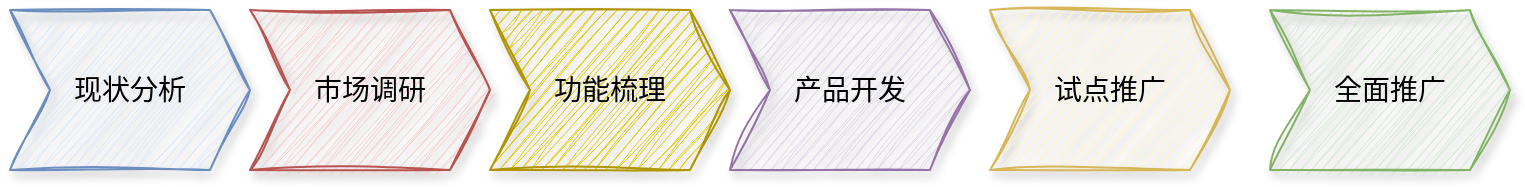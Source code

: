 <mxfile version="24.0.7" type="github">
  <diagram name="第 1 页" id="tW5DRHiUeU8TZFg9zVC-">
    <mxGraphModel dx="1434" dy="790" grid="1" gridSize="10" guides="1" tooltips="1" connect="1" arrows="1" fold="1" page="1" pageScale="1" pageWidth="827" pageHeight="1169" math="0" shadow="0">
      <root>
        <mxCell id="0" />
        <mxCell id="1" parent="0" />
        <mxCell id="bh6j4W7WUFc2_1s6YwnL-1" value="现状分析" style="shape=step;perimeter=stepPerimeter;whiteSpace=wrap;html=1;fixedSize=1;fontSize=14;fillColor=#dae8fc;strokeColor=#6c8ebf;sketch=1;curveFitting=1;jiggle=2;shadow=1;rounded=0;" vertex="1" parent="1">
          <mxGeometry x="60" y="210" width="120" height="80" as="geometry" />
        </mxCell>
        <mxCell id="bh6j4W7WUFc2_1s6YwnL-2" value="市场调研" style="shape=step;perimeter=stepPerimeter;whiteSpace=wrap;html=1;fixedSize=1;fontSize=14;fillColor=#f8cecc;strokeColor=#b85450;sketch=1;curveFitting=1;jiggle=2;shadow=1;rounded=0;" vertex="1" parent="1">
          <mxGeometry x="180" y="210" width="120" height="80" as="geometry" />
        </mxCell>
        <mxCell id="bh6j4W7WUFc2_1s6YwnL-3" value="产品开发" style="shape=step;perimeter=stepPerimeter;whiteSpace=wrap;html=1;fixedSize=1;fontSize=14;fillColor=#e1d5e7;strokeColor=#9673a6;sketch=1;curveFitting=1;jiggle=2;shadow=1;rounded=0;" vertex="1" parent="1">
          <mxGeometry x="420" y="210" width="120" height="80" as="geometry" />
        </mxCell>
        <mxCell id="bh6j4W7WUFc2_1s6YwnL-4" value="试点推广" style="shape=step;perimeter=stepPerimeter;whiteSpace=wrap;html=1;fixedSize=1;fontSize=14;fillColor=#fff2cc;strokeColor=#d6b656;sketch=1;curveFitting=1;jiggle=2;shadow=1;rounded=0;" vertex="1" parent="1">
          <mxGeometry x="550" y="210" width="120" height="80" as="geometry" />
        </mxCell>
        <mxCell id="bh6j4W7WUFc2_1s6YwnL-5" value="全面推广" style="shape=step;perimeter=stepPerimeter;whiteSpace=wrap;html=1;fixedSize=1;fontSize=14;fillColor=#d5e8d4;strokeColor=#82b366;sketch=1;curveFitting=1;jiggle=2;shadow=1;rounded=0;" vertex="1" parent="1">
          <mxGeometry x="690" y="210" width="120" height="80" as="geometry" />
        </mxCell>
        <mxCell id="bh6j4W7WUFc2_1s6YwnL-6" value="功能梳理" style="shape=step;perimeter=stepPerimeter;whiteSpace=wrap;html=1;fixedSize=1;fontSize=14;fillColor=#e3c800;strokeColor=#B09500;sketch=1;curveFitting=1;jiggle=2;shadow=1;rounded=0;fontColor=#000000;" vertex="1" parent="1">
          <mxGeometry x="300" y="210" width="120" height="80" as="geometry" />
        </mxCell>
      </root>
    </mxGraphModel>
  </diagram>
</mxfile>
